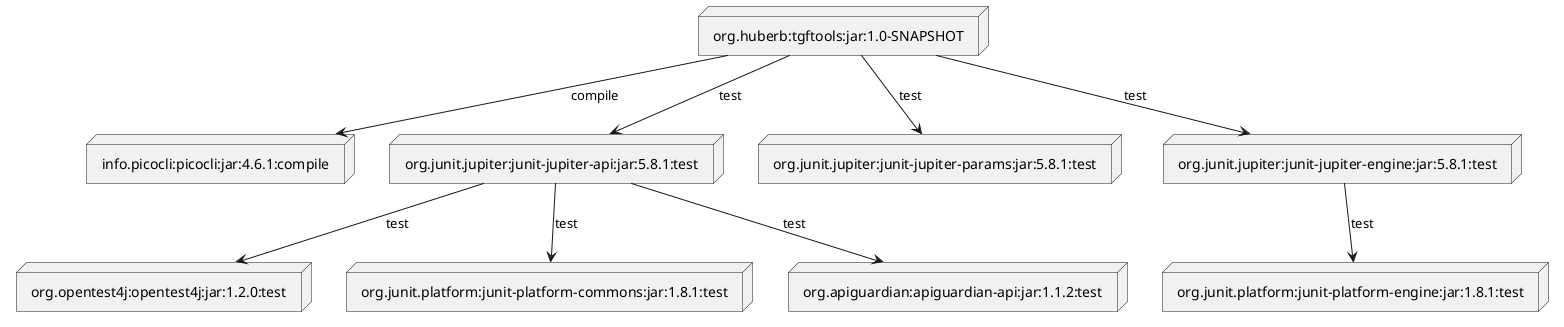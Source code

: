 @startuml

' nodes
node "org.huberb:tgftools:jar:1.0-SNAPSHOT" as 244577237
node "info.picocli:picocli:jar:4.6.1:compile" as 1612496268
node "org.junit.jupiter:junit-jupiter-api:jar:5.8.1:test" as 13692003
node "org.opentest4j:opentest4j:jar:1.2.0:test" as 94748968
node "org.junit.platform:junit-platform-commons:jar:1.8.1:test" as 1944815218
node "org.apiguardian:apiguardian-api:jar:1.1.2:test" as 1497558532
node "org.junit.jupiter:junit-jupiter-params:jar:5.8.1:test" as 1584833211
node "org.junit.jupiter:junit-jupiter-engine:jar:5.8.1:test" as 1970377948
node "org.junit.platform:junit-platform-engine:jar:1.8.1:test" as 1518752790
' edges
244577237 --> 1612496268 : compile
13692003 --> 94748968 : test
13692003 --> 1944815218 : test
13692003 --> 1497558532 : test
244577237 --> 13692003 : test
244577237 --> 1584833211 : test
1970377948 --> 1518752790 : test
244577237 --> 1970377948 : test

@enduml

